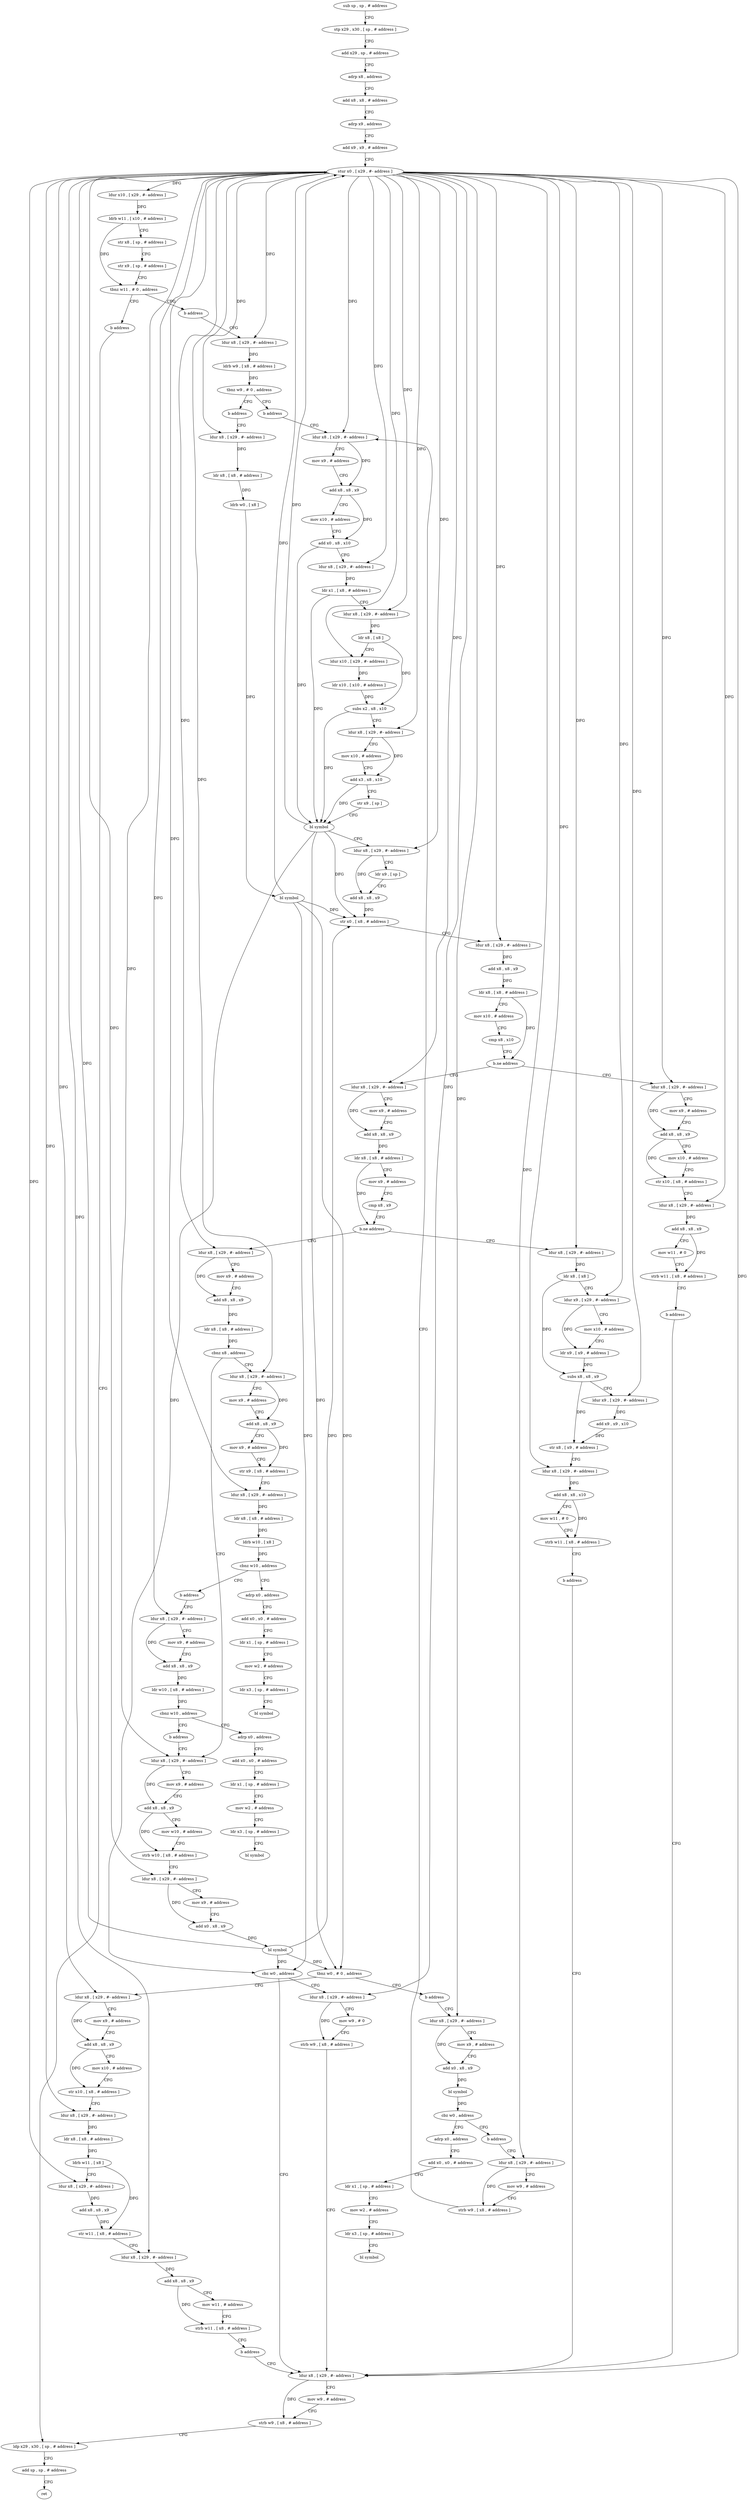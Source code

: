 digraph "func" {
"4320448" [label = "sub sp , sp , # address" ]
"4320452" [label = "stp x29 , x30 , [ sp , # address ]" ]
"4320456" [label = "add x29 , sp , # address" ]
"4320460" [label = "adrp x8 , address" ]
"4320464" [label = "add x8 , x8 , # address" ]
"4320468" [label = "adrp x9 , address" ]
"4320472" [label = "add x9 , x9 , # address" ]
"4320476" [label = "stur x0 , [ x29 , #- address ]" ]
"4320480" [label = "ldur x10 , [ x29 , #- address ]" ]
"4320484" [label = "ldrb w11 , [ x10 , # address ]" ]
"4320488" [label = "str x8 , [ sp , # address ]" ]
"4320492" [label = "str x9 , [ sp , # address ]" ]
"4320496" [label = "tbnz w11 , # 0 , address" ]
"4320504" [label = "b address" ]
"4320500" [label = "b address" ]
"4321104" [label = "ldp x29 , x30 , [ sp , # address ]" ]
"4320508" [label = "ldur x8 , [ x29 , #- address ]" ]
"4321108" [label = "add sp , sp , # address" ]
"4321112" [label = "ret" ]
"4320512" [label = "ldrb w9 , [ x8 , # address ]" ]
"4320516" [label = "tbnz w9 , # 0 , address" ]
"4320524" [label = "b address" ]
"4320520" [label = "b address" ]
"4320676" [label = "ldur x8 , [ x29 , #- address ]" ]
"4320528" [label = "ldur x8 , [ x29 , #- address ]" ]
"4320680" [label = "mov x9 , # address" ]
"4320684" [label = "add x8 , x8 , x9" ]
"4320688" [label = "mov x10 , # address" ]
"4320692" [label = "add x0 , x8 , x10" ]
"4320696" [label = "ldur x8 , [ x29 , #- address ]" ]
"4320700" [label = "ldr x1 , [ x8 , # address ]" ]
"4320704" [label = "ldur x8 , [ x29 , #- address ]" ]
"4320708" [label = "ldr x8 , [ x8 ]" ]
"4320712" [label = "ldur x10 , [ x29 , #- address ]" ]
"4320716" [label = "ldr x10 , [ x10 , # address ]" ]
"4320720" [label = "subs x2 , x8 , x10" ]
"4320724" [label = "ldur x8 , [ x29 , #- address ]" ]
"4320728" [label = "mov x10 , # address" ]
"4320732" [label = "add x3 , x8 , x10" ]
"4320736" [label = "str x9 , [ sp ]" ]
"4320740" [label = "bl symbol" ]
"4320744" [label = "ldur x8 , [ x29 , #- address ]" ]
"4320748" [label = "ldr x9 , [ sp ]" ]
"4320752" [label = "add x8 , x8 , x9" ]
"4320756" [label = "str x0 , [ x8 , # address ]" ]
"4320760" [label = "ldur x8 , [ x29 , #- address ]" ]
"4320764" [label = "add x8 , x8 , x9" ]
"4320768" [label = "ldr x8 , [ x8 , # address ]" ]
"4320772" [label = "mov x10 , # address" ]
"4320776" [label = "cmp x8 , x10" ]
"4320780" [label = "b.ne address" ]
"4320824" [label = "ldur x8 , [ x29 , #- address ]" ]
"4320784" [label = "ldur x8 , [ x29 , #- address ]" ]
"4320532" [label = "ldr x8 , [ x8 , # address ]" ]
"4320536" [label = "ldrb w0 , [ x8 ]" ]
"4320540" [label = "bl symbol" ]
"4320544" [label = "tbnz w0 , # 0 , address" ]
"4320552" [label = "ldur x8 , [ x29 , #- address ]" ]
"4320548" [label = "b address" ]
"4320828" [label = "mov x9 , # address" ]
"4320832" [label = "add x8 , x8 , x9" ]
"4320836" [label = "ldr x8 , [ x8 , # address ]" ]
"4320840" [label = "mov x9 , # address" ]
"4320844" [label = "cmp x8 , x9" ]
"4320848" [label = "b.ne address" ]
"4320908" [label = "ldur x8 , [ x29 , #- address ]" ]
"4320852" [label = "ldur x8 , [ x29 , #- address ]" ]
"4320788" [label = "mov x9 , # address" ]
"4320792" [label = "add x8 , x8 , x9" ]
"4320796" [label = "mov x10 , # address" ]
"4320800" [label = "str x10 , [ x8 , # address ]" ]
"4320804" [label = "ldur x8 , [ x29 , #- address ]" ]
"4320808" [label = "add x8 , x8 , x9" ]
"4320812" [label = "mov w11 , # 0" ]
"4320816" [label = "strb w11 , [ x8 , # address ]" ]
"4320820" [label = "b address" ]
"4321092" [label = "ldur x8 , [ x29 , #- address ]" ]
"4320556" [label = "mov x9 , # address" ]
"4320560" [label = "add x8 , x8 , x9" ]
"4320564" [label = "mov x10 , # address" ]
"4320568" [label = "str x10 , [ x8 , # address ]" ]
"4320572" [label = "ldur x8 , [ x29 , #- address ]" ]
"4320576" [label = "ldr x8 , [ x8 , # address ]" ]
"4320580" [label = "ldrb w11 , [ x8 ]" ]
"4320584" [label = "ldur x8 , [ x29 , #- address ]" ]
"4320588" [label = "add x8 , x8 , x9" ]
"4320592" [label = "str w11 , [ x8 , # address ]" ]
"4320596" [label = "ldur x8 , [ x29 , #- address ]" ]
"4320600" [label = "add x8 , x8 , x9" ]
"4320604" [label = "mov w11 , # address" ]
"4320608" [label = "strb w11 , [ x8 , # address ]" ]
"4320612" [label = "b address" ]
"4320616" [label = "ldur x8 , [ x29 , #- address ]" ]
"4320912" [label = "mov x9 , # address" ]
"4320916" [label = "add x8 , x8 , x9" ]
"4320920" [label = "ldr x8 , [ x8 , # address ]" ]
"4320924" [label = "cbnz x8 , address" ]
"4321040" [label = "ldur x8 , [ x29 , #- address ]" ]
"4320928" [label = "ldur x8 , [ x29 , #- address ]" ]
"4320856" [label = "ldr x8 , [ x8 ]" ]
"4320860" [label = "ldur x9 , [ x29 , #- address ]" ]
"4320864" [label = "mov x10 , # address" ]
"4320868" [label = "ldr x9 , [ x9 , # address ]" ]
"4320872" [label = "subs x8 , x8 , x9" ]
"4320876" [label = "ldur x9 , [ x29 , #- address ]" ]
"4320880" [label = "add x9 , x9 , x10" ]
"4320884" [label = "str x8 , [ x9 , # address ]" ]
"4320888" [label = "ldur x8 , [ x29 , #- address ]" ]
"4320892" [label = "add x8 , x8 , x10" ]
"4320896" [label = "mov w11 , # 0" ]
"4320900" [label = "strb w11 , [ x8 , # address ]" ]
"4320904" [label = "b address" ]
"4321096" [label = "mov w9 , # address" ]
"4321100" [label = "strb w9 , [ x8 , # address ]" ]
"4320620" [label = "mov x9 , # address" ]
"4320624" [label = "add x0 , x8 , x9" ]
"4320628" [label = "bl symbol" ]
"4320632" [label = "cbz w0 , address" ]
"4320640" [label = "adrp x0 , address" ]
"4320636" [label = "b address" ]
"4321044" [label = "mov x9 , # address" ]
"4321048" [label = "add x8 , x8 , x9" ]
"4321052" [label = "mov w10 , # address" ]
"4321056" [label = "strb w10 , [ x8 , # address ]" ]
"4321060" [label = "ldur x8 , [ x29 , #- address ]" ]
"4321064" [label = "mov x9 , # address" ]
"4321068" [label = "add x0 , x8 , x9" ]
"4321072" [label = "bl symbol" ]
"4321076" [label = "cbz w0 , address" ]
"4321080" [label = "ldur x8 , [ x29 , #- address ]" ]
"4320932" [label = "mov x9 , # address" ]
"4320936" [label = "add x8 , x8 , x9" ]
"4320940" [label = "mov x9 , # address" ]
"4320944" [label = "str x9 , [ x8 , # address ]" ]
"4320948" [label = "ldur x8 , [ x29 , #- address ]" ]
"4320952" [label = "ldr x8 , [ x8 , # address ]" ]
"4320956" [label = "ldrb w10 , [ x8 ]" ]
"4320960" [label = "cbnz w10 , address" ]
"4320968" [label = "adrp x0 , address" ]
"4320964" [label = "b address" ]
"4320644" [label = "add x0 , x0 , # address" ]
"4320648" [label = "ldr x1 , [ sp , # address ]" ]
"4320652" [label = "mov w2 , # address" ]
"4320656" [label = "ldr x3 , [ sp , # address ]" ]
"4320660" [label = "bl symbol" ]
"4320664" [label = "ldur x8 , [ x29 , #- address ]" ]
"4321084" [label = "mov w9 , # 0" ]
"4321088" [label = "strb w9 , [ x8 , # address ]" ]
"4320972" [label = "add x0 , x0 , # address" ]
"4320976" [label = "ldr x1 , [ sp , # address ]" ]
"4320980" [label = "mov w2 , # address" ]
"4320984" [label = "ldr x3 , [ sp , # address ]" ]
"4320988" [label = "bl symbol" ]
"4320992" [label = "ldur x8 , [ x29 , #- address ]" ]
"4320668" [label = "mov w9 , # address" ]
"4320672" [label = "strb w9 , [ x8 , # address ]" ]
"4320996" [label = "mov x9 , # address" ]
"4321000" [label = "add x8 , x8 , x9" ]
"4321004" [label = "ldr w10 , [ x8 , # address ]" ]
"4321008" [label = "cbnz w10 , address" ]
"4321016" [label = "adrp x0 , address" ]
"4321012" [label = "b address" ]
"4321020" [label = "add x0 , x0 , # address" ]
"4321024" [label = "ldr x1 , [ sp , # address ]" ]
"4321028" [label = "mov w2 , # address" ]
"4321032" [label = "ldr x3 , [ sp , # address ]" ]
"4321036" [label = "bl symbol" ]
"4320448" -> "4320452" [ label = "CFG" ]
"4320452" -> "4320456" [ label = "CFG" ]
"4320456" -> "4320460" [ label = "CFG" ]
"4320460" -> "4320464" [ label = "CFG" ]
"4320464" -> "4320468" [ label = "CFG" ]
"4320468" -> "4320472" [ label = "CFG" ]
"4320472" -> "4320476" [ label = "CFG" ]
"4320476" -> "4320480" [ label = "DFG" ]
"4320476" -> "4320508" [ label = "DFG" ]
"4320476" -> "4320676" [ label = "DFG" ]
"4320476" -> "4320696" [ label = "DFG" ]
"4320476" -> "4320704" [ label = "DFG" ]
"4320476" -> "4320712" [ label = "DFG" ]
"4320476" -> "4320724" [ label = "DFG" ]
"4320476" -> "4320744" [ label = "DFG" ]
"4320476" -> "4320760" [ label = "DFG" ]
"4320476" -> "4320528" [ label = "DFG" ]
"4320476" -> "4320824" [ label = "DFG" ]
"4320476" -> "4320784" [ label = "DFG" ]
"4320476" -> "4320804" [ label = "DFG" ]
"4320476" -> "4320552" [ label = "DFG" ]
"4320476" -> "4320572" [ label = "DFG" ]
"4320476" -> "4320584" [ label = "DFG" ]
"4320476" -> "4320596" [ label = "DFG" ]
"4320476" -> "4320908" [ label = "DFG" ]
"4320476" -> "4320852" [ label = "DFG" ]
"4320476" -> "4320860" [ label = "DFG" ]
"4320476" -> "4320876" [ label = "DFG" ]
"4320476" -> "4320888" [ label = "DFG" ]
"4320476" -> "4321092" [ label = "DFG" ]
"4320476" -> "4320616" [ label = "DFG" ]
"4320476" -> "4321040" [ label = "DFG" ]
"4320476" -> "4321060" [ label = "DFG" ]
"4320476" -> "4320928" [ label = "DFG" ]
"4320476" -> "4320948" [ label = "DFG" ]
"4320476" -> "4321080" [ label = "DFG" ]
"4320476" -> "4320664" [ label = "DFG" ]
"4320476" -> "4320992" [ label = "DFG" ]
"4320480" -> "4320484" [ label = "DFG" ]
"4320484" -> "4320488" [ label = "CFG" ]
"4320484" -> "4320496" [ label = "DFG" ]
"4320488" -> "4320492" [ label = "CFG" ]
"4320492" -> "4320496" [ label = "CFG" ]
"4320496" -> "4320504" [ label = "CFG" ]
"4320496" -> "4320500" [ label = "CFG" ]
"4320504" -> "4321104" [ label = "CFG" ]
"4320500" -> "4320508" [ label = "CFG" ]
"4321104" -> "4321108" [ label = "CFG" ]
"4320508" -> "4320512" [ label = "DFG" ]
"4321108" -> "4321112" [ label = "CFG" ]
"4320512" -> "4320516" [ label = "DFG" ]
"4320516" -> "4320524" [ label = "CFG" ]
"4320516" -> "4320520" [ label = "CFG" ]
"4320524" -> "4320676" [ label = "CFG" ]
"4320520" -> "4320528" [ label = "CFG" ]
"4320676" -> "4320680" [ label = "CFG" ]
"4320676" -> "4320684" [ label = "DFG" ]
"4320528" -> "4320532" [ label = "DFG" ]
"4320680" -> "4320684" [ label = "CFG" ]
"4320684" -> "4320688" [ label = "CFG" ]
"4320684" -> "4320692" [ label = "DFG" ]
"4320688" -> "4320692" [ label = "CFG" ]
"4320692" -> "4320696" [ label = "CFG" ]
"4320692" -> "4320740" [ label = "DFG" ]
"4320696" -> "4320700" [ label = "DFG" ]
"4320700" -> "4320704" [ label = "CFG" ]
"4320700" -> "4320740" [ label = "DFG" ]
"4320704" -> "4320708" [ label = "DFG" ]
"4320708" -> "4320712" [ label = "CFG" ]
"4320708" -> "4320720" [ label = "DFG" ]
"4320712" -> "4320716" [ label = "DFG" ]
"4320716" -> "4320720" [ label = "DFG" ]
"4320720" -> "4320724" [ label = "CFG" ]
"4320720" -> "4320740" [ label = "DFG" ]
"4320724" -> "4320728" [ label = "CFG" ]
"4320724" -> "4320732" [ label = "DFG" ]
"4320728" -> "4320732" [ label = "CFG" ]
"4320732" -> "4320736" [ label = "CFG" ]
"4320732" -> "4320740" [ label = "DFG" ]
"4320736" -> "4320740" [ label = "CFG" ]
"4320740" -> "4320744" [ label = "CFG" ]
"4320740" -> "4320476" [ label = "DFG" ]
"4320740" -> "4320756" [ label = "DFG" ]
"4320740" -> "4320544" [ label = "DFG" ]
"4320740" -> "4321076" [ label = "DFG" ]
"4320744" -> "4320748" [ label = "CFG" ]
"4320744" -> "4320752" [ label = "DFG" ]
"4320748" -> "4320752" [ label = "CFG" ]
"4320752" -> "4320756" [ label = "DFG" ]
"4320756" -> "4320760" [ label = "CFG" ]
"4320760" -> "4320764" [ label = "DFG" ]
"4320764" -> "4320768" [ label = "DFG" ]
"4320768" -> "4320772" [ label = "CFG" ]
"4320768" -> "4320780" [ label = "DFG" ]
"4320772" -> "4320776" [ label = "CFG" ]
"4320776" -> "4320780" [ label = "CFG" ]
"4320780" -> "4320824" [ label = "CFG" ]
"4320780" -> "4320784" [ label = "CFG" ]
"4320824" -> "4320828" [ label = "CFG" ]
"4320824" -> "4320832" [ label = "DFG" ]
"4320784" -> "4320788" [ label = "CFG" ]
"4320784" -> "4320792" [ label = "DFG" ]
"4320532" -> "4320536" [ label = "DFG" ]
"4320536" -> "4320540" [ label = "DFG" ]
"4320540" -> "4320544" [ label = "DFG" ]
"4320540" -> "4320476" [ label = "DFG" ]
"4320540" -> "4320756" [ label = "DFG" ]
"4320540" -> "4321076" [ label = "DFG" ]
"4320544" -> "4320552" [ label = "CFG" ]
"4320544" -> "4320548" [ label = "CFG" ]
"4320552" -> "4320556" [ label = "CFG" ]
"4320552" -> "4320560" [ label = "DFG" ]
"4320548" -> "4320616" [ label = "CFG" ]
"4320828" -> "4320832" [ label = "CFG" ]
"4320832" -> "4320836" [ label = "DFG" ]
"4320836" -> "4320840" [ label = "CFG" ]
"4320836" -> "4320848" [ label = "DFG" ]
"4320840" -> "4320844" [ label = "CFG" ]
"4320844" -> "4320848" [ label = "CFG" ]
"4320848" -> "4320908" [ label = "CFG" ]
"4320848" -> "4320852" [ label = "CFG" ]
"4320908" -> "4320912" [ label = "CFG" ]
"4320908" -> "4320916" [ label = "DFG" ]
"4320852" -> "4320856" [ label = "DFG" ]
"4320788" -> "4320792" [ label = "CFG" ]
"4320792" -> "4320796" [ label = "CFG" ]
"4320792" -> "4320800" [ label = "DFG" ]
"4320796" -> "4320800" [ label = "CFG" ]
"4320800" -> "4320804" [ label = "CFG" ]
"4320804" -> "4320808" [ label = "DFG" ]
"4320808" -> "4320812" [ label = "CFG" ]
"4320808" -> "4320816" [ label = "DFG" ]
"4320812" -> "4320816" [ label = "CFG" ]
"4320816" -> "4320820" [ label = "CFG" ]
"4320820" -> "4321092" [ label = "CFG" ]
"4321092" -> "4321096" [ label = "CFG" ]
"4321092" -> "4321100" [ label = "DFG" ]
"4320556" -> "4320560" [ label = "CFG" ]
"4320560" -> "4320564" [ label = "CFG" ]
"4320560" -> "4320568" [ label = "DFG" ]
"4320564" -> "4320568" [ label = "CFG" ]
"4320568" -> "4320572" [ label = "CFG" ]
"4320572" -> "4320576" [ label = "DFG" ]
"4320576" -> "4320580" [ label = "DFG" ]
"4320580" -> "4320584" [ label = "CFG" ]
"4320580" -> "4320592" [ label = "DFG" ]
"4320584" -> "4320588" [ label = "DFG" ]
"4320588" -> "4320592" [ label = "DFG" ]
"4320592" -> "4320596" [ label = "CFG" ]
"4320596" -> "4320600" [ label = "DFG" ]
"4320600" -> "4320604" [ label = "CFG" ]
"4320600" -> "4320608" [ label = "DFG" ]
"4320604" -> "4320608" [ label = "CFG" ]
"4320608" -> "4320612" [ label = "CFG" ]
"4320612" -> "4321092" [ label = "CFG" ]
"4320616" -> "4320620" [ label = "CFG" ]
"4320616" -> "4320624" [ label = "DFG" ]
"4320912" -> "4320916" [ label = "CFG" ]
"4320916" -> "4320920" [ label = "DFG" ]
"4320920" -> "4320924" [ label = "DFG" ]
"4320924" -> "4321040" [ label = "CFG" ]
"4320924" -> "4320928" [ label = "CFG" ]
"4321040" -> "4321044" [ label = "CFG" ]
"4321040" -> "4321048" [ label = "DFG" ]
"4320928" -> "4320932" [ label = "CFG" ]
"4320928" -> "4320936" [ label = "DFG" ]
"4320856" -> "4320860" [ label = "CFG" ]
"4320856" -> "4320872" [ label = "DFG" ]
"4320860" -> "4320864" [ label = "CFG" ]
"4320860" -> "4320868" [ label = "DFG" ]
"4320864" -> "4320868" [ label = "CFG" ]
"4320868" -> "4320872" [ label = "DFG" ]
"4320872" -> "4320876" [ label = "CFG" ]
"4320872" -> "4320884" [ label = "DFG" ]
"4320876" -> "4320880" [ label = "DFG" ]
"4320880" -> "4320884" [ label = "DFG" ]
"4320884" -> "4320888" [ label = "CFG" ]
"4320888" -> "4320892" [ label = "DFG" ]
"4320892" -> "4320896" [ label = "CFG" ]
"4320892" -> "4320900" [ label = "DFG" ]
"4320896" -> "4320900" [ label = "CFG" ]
"4320900" -> "4320904" [ label = "CFG" ]
"4320904" -> "4321092" [ label = "CFG" ]
"4321096" -> "4321100" [ label = "CFG" ]
"4321100" -> "4321104" [ label = "CFG" ]
"4320620" -> "4320624" [ label = "CFG" ]
"4320624" -> "4320628" [ label = "DFG" ]
"4320628" -> "4320632" [ label = "DFG" ]
"4320632" -> "4320640" [ label = "CFG" ]
"4320632" -> "4320636" [ label = "CFG" ]
"4320640" -> "4320644" [ label = "CFG" ]
"4320636" -> "4320664" [ label = "CFG" ]
"4321044" -> "4321048" [ label = "CFG" ]
"4321048" -> "4321052" [ label = "CFG" ]
"4321048" -> "4321056" [ label = "DFG" ]
"4321052" -> "4321056" [ label = "CFG" ]
"4321056" -> "4321060" [ label = "CFG" ]
"4321060" -> "4321064" [ label = "CFG" ]
"4321060" -> "4321068" [ label = "DFG" ]
"4321064" -> "4321068" [ label = "CFG" ]
"4321068" -> "4321072" [ label = "DFG" ]
"4321072" -> "4321076" [ label = "DFG" ]
"4321072" -> "4320476" [ label = "DFG" ]
"4321072" -> "4320756" [ label = "DFG" ]
"4321072" -> "4320544" [ label = "DFG" ]
"4321076" -> "4321092" [ label = "CFG" ]
"4321076" -> "4321080" [ label = "CFG" ]
"4321080" -> "4321084" [ label = "CFG" ]
"4321080" -> "4321088" [ label = "DFG" ]
"4320932" -> "4320936" [ label = "CFG" ]
"4320936" -> "4320940" [ label = "CFG" ]
"4320936" -> "4320944" [ label = "DFG" ]
"4320940" -> "4320944" [ label = "CFG" ]
"4320944" -> "4320948" [ label = "CFG" ]
"4320948" -> "4320952" [ label = "DFG" ]
"4320952" -> "4320956" [ label = "DFG" ]
"4320956" -> "4320960" [ label = "DFG" ]
"4320960" -> "4320968" [ label = "CFG" ]
"4320960" -> "4320964" [ label = "CFG" ]
"4320968" -> "4320972" [ label = "CFG" ]
"4320964" -> "4320992" [ label = "CFG" ]
"4320644" -> "4320648" [ label = "CFG" ]
"4320648" -> "4320652" [ label = "CFG" ]
"4320652" -> "4320656" [ label = "CFG" ]
"4320656" -> "4320660" [ label = "CFG" ]
"4320664" -> "4320668" [ label = "CFG" ]
"4320664" -> "4320672" [ label = "DFG" ]
"4321084" -> "4321088" [ label = "CFG" ]
"4321088" -> "4321092" [ label = "CFG" ]
"4320972" -> "4320976" [ label = "CFG" ]
"4320976" -> "4320980" [ label = "CFG" ]
"4320980" -> "4320984" [ label = "CFG" ]
"4320984" -> "4320988" [ label = "CFG" ]
"4320992" -> "4320996" [ label = "CFG" ]
"4320992" -> "4321000" [ label = "DFG" ]
"4320668" -> "4320672" [ label = "CFG" ]
"4320672" -> "4320676" [ label = "CFG" ]
"4320996" -> "4321000" [ label = "CFG" ]
"4321000" -> "4321004" [ label = "DFG" ]
"4321004" -> "4321008" [ label = "DFG" ]
"4321008" -> "4321016" [ label = "CFG" ]
"4321008" -> "4321012" [ label = "CFG" ]
"4321016" -> "4321020" [ label = "CFG" ]
"4321012" -> "4321040" [ label = "CFG" ]
"4321020" -> "4321024" [ label = "CFG" ]
"4321024" -> "4321028" [ label = "CFG" ]
"4321028" -> "4321032" [ label = "CFG" ]
"4321032" -> "4321036" [ label = "CFG" ]
}
